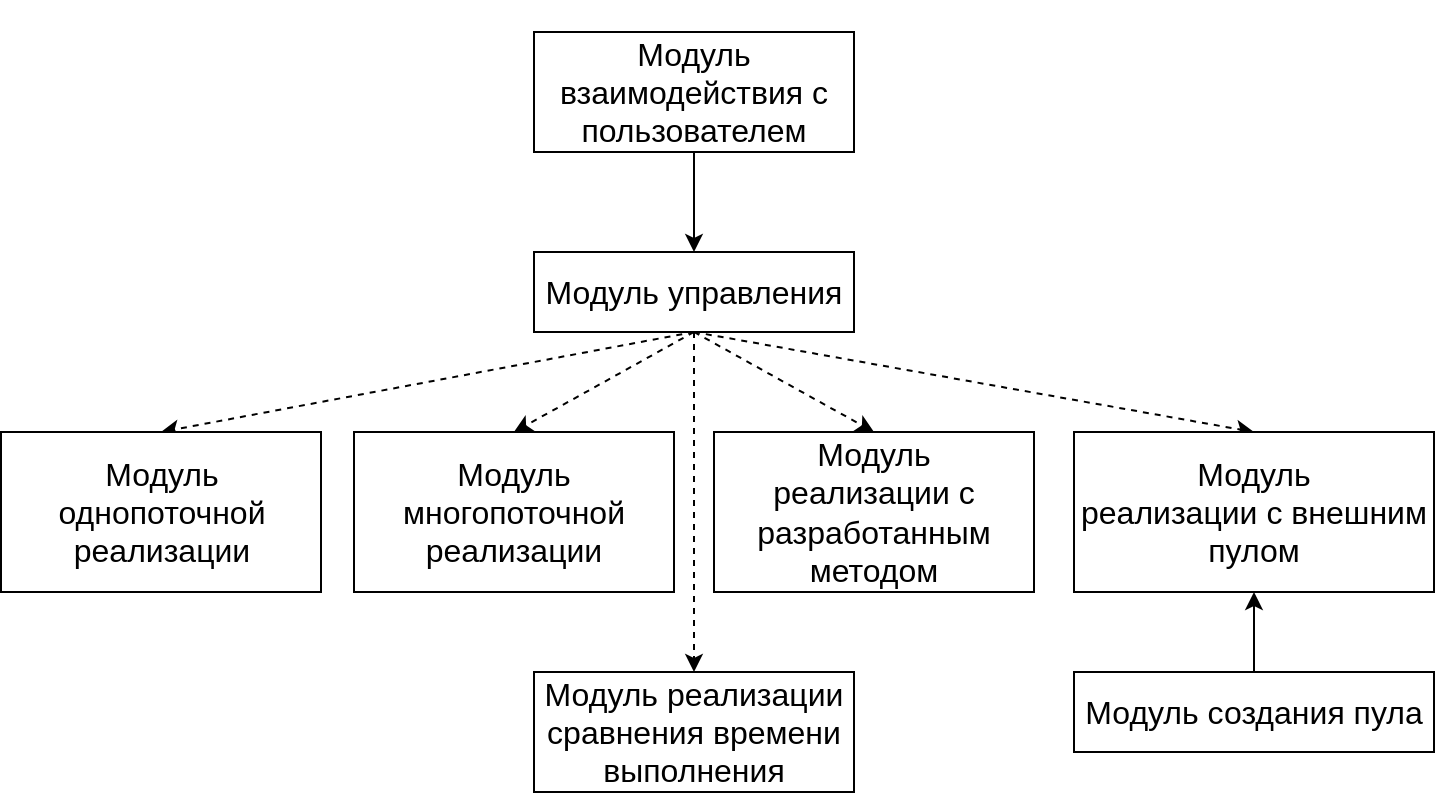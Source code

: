 <mxfile version="13.9.9" type="device"><diagram id="wM2aeoe8ffH344ROK4vh" name="Страница 1"><mxGraphModel dx="1024" dy="584" grid="1" gridSize="10" guides="1" tooltips="1" connect="1" arrows="1" fold="1" page="1" pageScale="1" pageWidth="827" pageHeight="1169" math="0" shadow="0"><root><mxCell id="0"/><mxCell id="1" parent="0"/><mxCell id="yPeQXJvxd2xZsvfY7O4K-10" style="edgeStyle=orthogonalEdgeStyle;rounded=0;orthogonalLoop=1;jettySize=auto;html=1;exitX=0.5;exitY=1;exitDx=0;exitDy=0;entryX=0.5;entryY=0;entryDx=0;entryDy=0;" parent="1" source="yPeQXJvxd2xZsvfY7O4K-8" target="yPeQXJvxd2xZsvfY7O4K-9" edge="1"><mxGeometry relative="1" as="geometry"/></mxCell><mxCell id="yPeQXJvxd2xZsvfY7O4K-8" value="&lt;h5&gt;&lt;font style=&quot;font-size: 16px ; font-weight: normal&quot;&gt;Модуль взаимодействия с пользователем&lt;/font&gt;&lt;/h5&gt;" style="rounded=0;whiteSpace=wrap;html=1;strokeWidth=1;" parent="1" vertex="1"><mxGeometry x="520" y="40" width="160" height="60" as="geometry"/></mxCell><mxCell id="yPeQXJvxd2xZsvfY7O4K-12" style="rounded=0;orthogonalLoop=1;jettySize=auto;html=1;exitX=0.5;exitY=1;exitDx=0;exitDy=0;entryX=0.5;entryY=0;entryDx=0;entryDy=0;dashed=1;" parent="1" source="yPeQXJvxd2xZsvfY7O4K-9" target="yPeQXJvxd2xZsvfY7O4K-11" edge="1"><mxGeometry relative="1" as="geometry"/></mxCell><mxCell id="yPeQXJvxd2xZsvfY7O4K-14" style="edgeStyle=none;rounded=0;orthogonalLoop=1;jettySize=auto;html=1;exitX=0.5;exitY=1;exitDx=0;exitDy=0;entryX=0.5;entryY=0;entryDx=0;entryDy=0;dashed=1;" parent="1" source="yPeQXJvxd2xZsvfY7O4K-9" target="yPeQXJvxd2xZsvfY7O4K-15" edge="1"><mxGeometry relative="1" as="geometry"><mxPoint x="600" y="240" as="targetPoint"/></mxGeometry></mxCell><mxCell id="yPeQXJvxd2xZsvfY7O4K-17" style="edgeStyle=none;rounded=0;orthogonalLoop=1;jettySize=auto;html=1;exitX=0.5;exitY=1;exitDx=0;exitDy=0;entryX=0.5;entryY=0;entryDx=0;entryDy=0;dashed=1;" parent="1" source="yPeQXJvxd2xZsvfY7O4K-9" target="yPeQXJvxd2xZsvfY7O4K-16" edge="1"><mxGeometry relative="1" as="geometry"/></mxCell><mxCell id="yPeQXJvxd2xZsvfY7O4K-19" style="edgeStyle=none;rounded=0;orthogonalLoop=1;jettySize=auto;html=1;exitX=0.5;exitY=1;exitDx=0;exitDy=0;entryX=0.5;entryY=0;entryDx=0;entryDy=0;dashed=1;" parent="1" source="yPeQXJvxd2xZsvfY7O4K-9" target="yPeQXJvxd2xZsvfY7O4K-18" edge="1"><mxGeometry relative="1" as="geometry"/></mxCell><mxCell id="yPeQXJvxd2xZsvfY7O4K-23" style="edgeStyle=none;rounded=0;orthogonalLoop=1;jettySize=auto;html=1;exitX=0.5;exitY=1;exitDx=0;exitDy=0;entryX=0.5;entryY=0;entryDx=0;entryDy=0;dashed=1;" parent="1" source="yPeQXJvxd2xZsvfY7O4K-9" target="yPeQXJvxd2xZsvfY7O4K-22" edge="1"><mxGeometry relative="1" as="geometry"/></mxCell><mxCell id="yPeQXJvxd2xZsvfY7O4K-9" value="&lt;font style=&quot;font-size: 16px&quot;&gt;Модуль управления&lt;/font&gt;" style="rounded=0;whiteSpace=wrap;html=1;strokeWidth=1;" parent="1" vertex="1"><mxGeometry x="520" y="150" width="160" height="40" as="geometry"/></mxCell><mxCell id="yPeQXJvxd2xZsvfY7O4K-11" value="&lt;font style=&quot;font-size: 16px&quot;&gt;Модуль однопоточной&lt;br&gt;реализации&lt;/font&gt;" style="rounded=0;whiteSpace=wrap;html=1;strokeWidth=1;" parent="1" vertex="1"><mxGeometry x="253.5" y="240" width="160" height="80" as="geometry"/></mxCell><mxCell id="yPeQXJvxd2xZsvfY7O4K-15" value="&lt;font style=&quot;font-size: 16px&quot;&gt;Модуль многопоточной&lt;br&gt;реализации&lt;/font&gt;" style="rounded=0;whiteSpace=wrap;html=1;strokeWidth=1;" parent="1" vertex="1"><mxGeometry x="430" y="240" width="160" height="80" as="geometry"/></mxCell><mxCell id="yPeQXJvxd2xZsvfY7O4K-16" value="&lt;font style=&quot;font-size: 16px&quot;&gt;Модуль&lt;br&gt;реализации с разработанным методом&lt;br&gt;&lt;/font&gt;" style="rounded=0;whiteSpace=wrap;html=1;strokeWidth=1;" parent="1" vertex="1"><mxGeometry x="610" y="240" width="160" height="80" as="geometry"/></mxCell><mxCell id="yPeQXJvxd2xZsvfY7O4K-18" value="&lt;span style=&quot;font-size: 16px&quot;&gt;Модуль&lt;/span&gt;&lt;br style=&quot;font-size: 16px&quot;&gt;&lt;span style=&quot;font-size: 16px&quot;&gt;реализации с внешним пулом&lt;/span&gt;" style="rounded=0;whiteSpace=wrap;html=1;strokeWidth=1;" parent="1" vertex="1"><mxGeometry x="790" y="240" width="180" height="80" as="geometry"/></mxCell><mxCell id="yPeQXJvxd2xZsvfY7O4K-21" style="edgeStyle=none;rounded=0;orthogonalLoop=1;jettySize=auto;html=1;exitX=0.5;exitY=0;exitDx=0;exitDy=0;entryX=0.5;entryY=1;entryDx=0;entryDy=0;" parent="1" source="yPeQXJvxd2xZsvfY7O4K-20" target="yPeQXJvxd2xZsvfY7O4K-18" edge="1"><mxGeometry relative="1" as="geometry"/></mxCell><mxCell id="yPeQXJvxd2xZsvfY7O4K-20" value="&lt;span style=&quot;font-size: 16px&quot;&gt;Модуль создания пула&lt;/span&gt;" style="rounded=0;whiteSpace=wrap;html=1;strokeWidth=1;" parent="1" vertex="1"><mxGeometry x="790" y="360" width="180" height="40" as="geometry"/></mxCell><mxCell id="yPeQXJvxd2xZsvfY7O4K-22" value="&lt;font style=&quot;font-size: 16px&quot;&gt;Модуль реализации&lt;br&gt;сравнения времени выполнения&lt;br&gt;&lt;/font&gt;" style="rounded=0;whiteSpace=wrap;html=1;strokeWidth=1;" parent="1" vertex="1"><mxGeometry x="520" y="360" width="160" height="60" as="geometry"/></mxCell></root></mxGraphModel></diagram></mxfile>